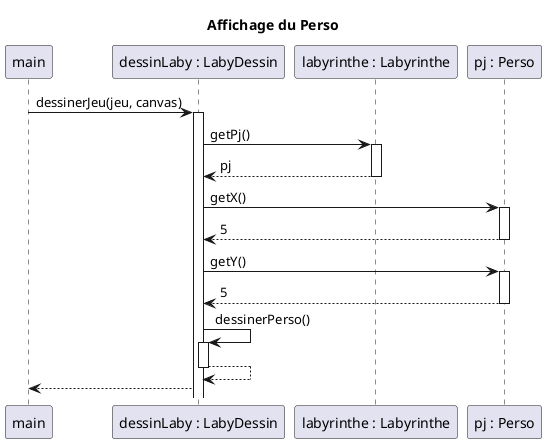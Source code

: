 @startuml
'https://plantuml.com/sequence-diagram

title Affichage du Perso
participant "main" as MAIN
participant "dessinLaby : LabyDessin" as LD
participant "labyrinthe : Labyrinthe" as L
participant "pj : Perso" as P


MAIN -> LD : dessinerJeu(jeu, canvas)
activate LD
LD -> L : getPj()
activate L
L --> LD : pj
deactivate L
LD -> P : getX()
activate P
P --> LD : 5
deactivate P
LD -> P : getY()
activate P
P --> LD : 5
deactivate P
LD -> LD : dessinerPerso()
activate LD
LD --> LD
deactivate LD
LD --> MAIN
@enduml